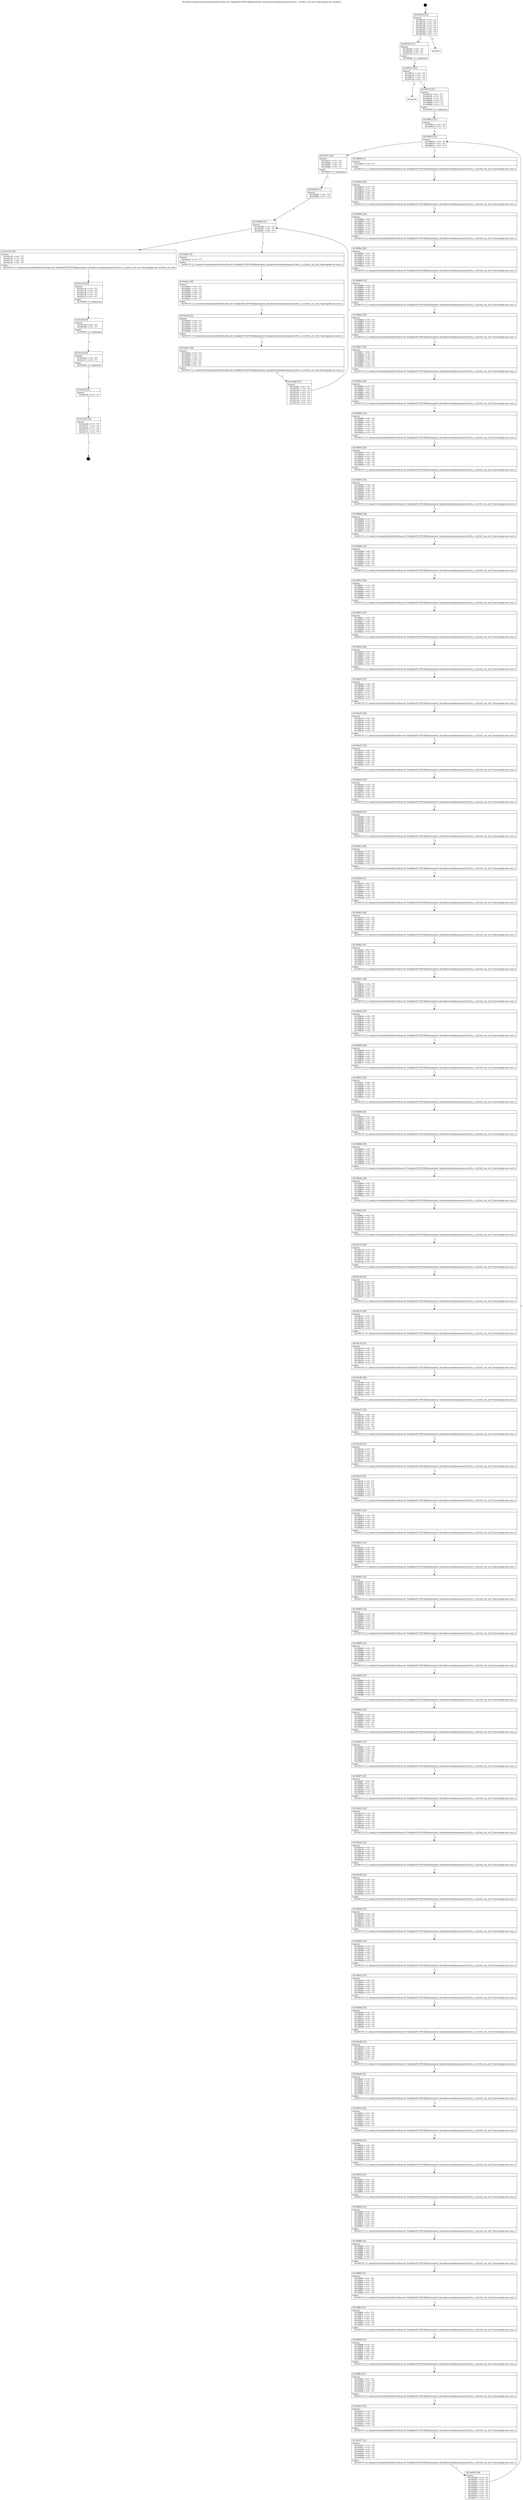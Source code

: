 digraph "0x1097a0" {
  label = "0x1097a0 (/mnt/c/Users/mathe/OneDrive/Área de Trabalho/TCC/POCII/binaries/extr_linuxdriversmediacommoncx2341x.c_cx2341x_set_ctrl_Final-regular.out::main(0))"
  labelloc = "t"
  node[shape=record]

  Entry [label="",width=0.3,height=0.3,shape=circle,fillcolor=black,style=filled]
  "0x1097a0" [label="{
     0x1097a0 [35]\l
     | [instrs]\l
     &nbsp;&nbsp;0x1097a0 \<+1\>: ???\l
     &nbsp;&nbsp;0x1097a1 \<+3\>: ???\l
     &nbsp;&nbsp;0x1097a4 \<+7\>: ???\l
     &nbsp;&nbsp;0x1097ab \<+7\>: ???\l
     &nbsp;&nbsp;0x1097b2 \<+3\>: ???\l
     &nbsp;&nbsp;0x1097b5 \<+4\>: ???\l
     &nbsp;&nbsp;0x1097b9 \<+4\>: ???\l
     &nbsp;&nbsp;0x1097bd \<+6\>: ???\l
  }"]
  "0x1097d4" [label="{
     0x1097d4 [13]\l
     | [instrs]\l
     &nbsp;&nbsp;0x1097d4 \<+4\>: ???\l
     &nbsp;&nbsp;0x1097d8 \<+4\>: ???\l
     &nbsp;&nbsp;0x1097dc \<+5\>: ???\l
     | [calls]\l
     &nbsp;&nbsp;0x109060 \{1\} (unknown)\l
  }"]
  "0x1097c3" [label="{
     0x1097c3\l
  }", style=dashed]
  "0x1097e1" [label="{
     0x1097e1 [14]\l
     | [instrs]\l
     &nbsp;&nbsp;0x1097e1 \<+3\>: ???\l
     &nbsp;&nbsp;0x1097e4 \<+3\>: ???\l
     &nbsp;&nbsp;0x1097e7 \<+2\>: ???\l
     &nbsp;&nbsp;0x1097e9 \<+6\>: ???\l
  }"]
  "0x10a15b" [label="{
     0x10a15b\l
  }", style=dashed]
  "0x1097ef" [label="{
     0x1097ef [35]\l
     | [instrs]\l
     &nbsp;&nbsp;0x1097ef \<+5\>: ???\l
     &nbsp;&nbsp;0x1097f4 \<+7\>: ???\l
     &nbsp;&nbsp;0x1097fb \<+7\>: ???\l
     &nbsp;&nbsp;0x109802 \<+4\>: ???\l
     &nbsp;&nbsp;0x109806 \<+7\>: ???\l
     &nbsp;&nbsp;0x10980d \<+5\>: ???\l
     | [calls]\l
     &nbsp;&nbsp;0x109050 \{1\} (unknown)\l
  }"]
  Exit [label="",width=0.3,height=0.3,shape=circle,fillcolor=black,style=filled,peripheries=2]
  "0x10981d" [label="{
     0x10981d [12]\l
     | [instrs]\l
     &nbsp;&nbsp;0x10981d \<+3\>: ???\l
     &nbsp;&nbsp;0x109820 \<+3\>: ???\l
     &nbsp;&nbsp;0x109823 \<+6\>: ???\l
  }"]
  "0x10a07c" [label="{
     0x10a07c [20]\l
     | [instrs]\l
     &nbsp;&nbsp;0x10a07c \<+7\>: ???\l
     &nbsp;&nbsp;0x10a083 \<+4\>: ???\l
     &nbsp;&nbsp;0x10a087 \<+4\>: ???\l
     &nbsp;&nbsp;0x10a08b \<+5\>: ???\l
     | [calls]\l
     &nbsp;&nbsp;0x109050 \{1\} (unknown)\l
  }"]
  "0x109829" [label="{
     0x109829 [5]\l
     | [instrs]\l
     &nbsp;&nbsp;0x109829 \<+5\>: ???\l
     | [calls]\l
     &nbsp;&nbsp;0x109170 \{1\} (/mnt/c/Users/mathe/OneDrive/Área de Trabalho/TCC/POCII/binaries/extr_linuxdriversmediacommoncx2341x.c_cx2341x_set_ctrl_Final-regular.out::next_i)\l
  }"]
  "0x10982e" [label="{
     0x10982e [28]\l
     | [instrs]\l
     &nbsp;&nbsp;0x10982e \<+5\>: ???\l
     &nbsp;&nbsp;0x109833 \<+1\>: ???\l
     &nbsp;&nbsp;0x109834 \<+2\>: ???\l
     &nbsp;&nbsp;0x109836 \<+6\>: ???\l
     &nbsp;&nbsp;0x10983c \<+3\>: ???\l
     &nbsp;&nbsp;0x10983f \<+6\>: ???\l
     &nbsp;&nbsp;0x109845 \<+5\>: ???\l
     | [calls]\l
     &nbsp;&nbsp;0x109170 \{1\} (/mnt/c/Users/mathe/OneDrive/Área de Trabalho/TCC/POCII/binaries/extr_linuxdriversmediacommoncx2341x.c_cx2341x_set_ctrl_Final-regular.out::next_i)\l
  }"]
  "0x10984a" [label="{
     0x10984a [34]\l
     | [instrs]\l
     &nbsp;&nbsp;0x10984a \<+6\>: ???\l
     &nbsp;&nbsp;0x109850 \<+3\>: ???\l
     &nbsp;&nbsp;0x109853 \<+4\>: ???\l
     &nbsp;&nbsp;0x109857 \<+4\>: ???\l
     &nbsp;&nbsp;0x10985b \<+7\>: ???\l
     &nbsp;&nbsp;0x109862 \<+3\>: ???\l
     &nbsp;&nbsp;0x109865 \<+2\>: ???\l
     &nbsp;&nbsp;0x109867 \<+5\>: ???\l
     | [calls]\l
     &nbsp;&nbsp;0x109170 \{1\} (/mnt/c/Users/mathe/OneDrive/Área de Trabalho/TCC/POCII/binaries/extr_linuxdriversmediacommoncx2341x.c_cx2341x_set_ctrl_Final-regular.out::next_i)\l
  }"]
  "0x10986c" [label="{
     0x10986c [28]\l
     | [instrs]\l
     &nbsp;&nbsp;0x10986c \<+5\>: ???\l
     &nbsp;&nbsp;0x109871 \<+1\>: ???\l
     &nbsp;&nbsp;0x109872 \<+2\>: ???\l
     &nbsp;&nbsp;0x109874 \<+6\>: ???\l
     &nbsp;&nbsp;0x10987a \<+3\>: ???\l
     &nbsp;&nbsp;0x10987d \<+6\>: ???\l
     &nbsp;&nbsp;0x109883 \<+5\>: ???\l
     | [calls]\l
     &nbsp;&nbsp;0x109170 \{1\} (/mnt/c/Users/mathe/OneDrive/Área de Trabalho/TCC/POCII/binaries/extr_linuxdriversmediacommoncx2341x.c_cx2341x_set_ctrl_Final-regular.out::next_i)\l
  }"]
  "0x109888" [label="{
     0x109888 [35]\l
     | [instrs]\l
     &nbsp;&nbsp;0x109888 \<+6\>: ???\l
     &nbsp;&nbsp;0x10988e \<+3\>: ???\l
     &nbsp;&nbsp;0x109891 \<+4\>: ???\l
     &nbsp;&nbsp;0x109895 \<+4\>: ???\l
     &nbsp;&nbsp;0x109899 \<+7\>: ???\l
     &nbsp;&nbsp;0x1098a0 \<+3\>: ???\l
     &nbsp;&nbsp;0x1098a3 \<+3\>: ???\l
     &nbsp;&nbsp;0x1098a6 \<+5\>: ???\l
     | [calls]\l
     &nbsp;&nbsp;0x109170 \{1\} (/mnt/c/Users/mathe/OneDrive/Área de Trabalho/TCC/POCII/binaries/extr_linuxdriversmediacommoncx2341x.c_cx2341x_set_ctrl_Final-regular.out::next_i)\l
  }"]
  "0x1098ab" [label="{
     0x1098ab [28]\l
     | [instrs]\l
     &nbsp;&nbsp;0x1098ab \<+5\>: ???\l
     &nbsp;&nbsp;0x1098b0 \<+1\>: ???\l
     &nbsp;&nbsp;0x1098b1 \<+2\>: ???\l
     &nbsp;&nbsp;0x1098b3 \<+6\>: ???\l
     &nbsp;&nbsp;0x1098b9 \<+3\>: ???\l
     &nbsp;&nbsp;0x1098bc \<+6\>: ???\l
     &nbsp;&nbsp;0x1098c2 \<+5\>: ???\l
     | [calls]\l
     &nbsp;&nbsp;0x109170 \{1\} (/mnt/c/Users/mathe/OneDrive/Área de Trabalho/TCC/POCII/binaries/extr_linuxdriversmediacommoncx2341x.c_cx2341x_set_ctrl_Final-regular.out::next_i)\l
  }"]
  "0x1098c7" [label="{
     0x1098c7 [35]\l
     | [instrs]\l
     &nbsp;&nbsp;0x1098c7 \<+6\>: ???\l
     &nbsp;&nbsp;0x1098cd \<+3\>: ???\l
     &nbsp;&nbsp;0x1098d0 \<+4\>: ???\l
     &nbsp;&nbsp;0x1098d4 \<+4\>: ???\l
     &nbsp;&nbsp;0x1098d8 \<+7\>: ???\l
     &nbsp;&nbsp;0x1098df \<+3\>: ???\l
     &nbsp;&nbsp;0x1098e2 \<+3\>: ???\l
     &nbsp;&nbsp;0x1098e5 \<+5\>: ???\l
     | [calls]\l
     &nbsp;&nbsp;0x109170 \{1\} (/mnt/c/Users/mathe/OneDrive/Área de Trabalho/TCC/POCII/binaries/extr_linuxdriversmediacommoncx2341x.c_cx2341x_set_ctrl_Final-regular.out::next_i)\l
  }"]
  "0x1098ea" [label="{
     0x1098ea [28]\l
     | [instrs]\l
     &nbsp;&nbsp;0x1098ea \<+5\>: ???\l
     &nbsp;&nbsp;0x1098ef \<+1\>: ???\l
     &nbsp;&nbsp;0x1098f0 \<+2\>: ???\l
     &nbsp;&nbsp;0x1098f2 \<+6\>: ???\l
     &nbsp;&nbsp;0x1098f8 \<+3\>: ???\l
     &nbsp;&nbsp;0x1098fb \<+6\>: ???\l
     &nbsp;&nbsp;0x109901 \<+5\>: ???\l
     | [calls]\l
     &nbsp;&nbsp;0x109170 \{1\} (/mnt/c/Users/mathe/OneDrive/Área de Trabalho/TCC/POCII/binaries/extr_linuxdriversmediacommoncx2341x.c_cx2341x_set_ctrl_Final-regular.out::next_i)\l
  }"]
  "0x109906" [label="{
     0x109906 [35]\l
     | [instrs]\l
     &nbsp;&nbsp;0x109906 \<+6\>: ???\l
     &nbsp;&nbsp;0x10990c \<+3\>: ???\l
     &nbsp;&nbsp;0x10990f \<+4\>: ???\l
     &nbsp;&nbsp;0x109913 \<+4\>: ???\l
     &nbsp;&nbsp;0x109917 \<+7\>: ???\l
     &nbsp;&nbsp;0x10991e \<+3\>: ???\l
     &nbsp;&nbsp;0x109921 \<+3\>: ???\l
     &nbsp;&nbsp;0x109924 \<+5\>: ???\l
     | [calls]\l
     &nbsp;&nbsp;0x109170 \{1\} (/mnt/c/Users/mathe/OneDrive/Área de Trabalho/TCC/POCII/binaries/extr_linuxdriversmediacommoncx2341x.c_cx2341x_set_ctrl_Final-regular.out::next_i)\l
  }"]
  "0x109929" [label="{
     0x109929 [28]\l
     | [instrs]\l
     &nbsp;&nbsp;0x109929 \<+5\>: ???\l
     &nbsp;&nbsp;0x10992e \<+1\>: ???\l
     &nbsp;&nbsp;0x10992f \<+2\>: ???\l
     &nbsp;&nbsp;0x109931 \<+6\>: ???\l
     &nbsp;&nbsp;0x109937 \<+3\>: ???\l
     &nbsp;&nbsp;0x10993a \<+6\>: ???\l
     &nbsp;&nbsp;0x109940 \<+5\>: ???\l
     | [calls]\l
     &nbsp;&nbsp;0x109170 \{1\} (/mnt/c/Users/mathe/OneDrive/Área de Trabalho/TCC/POCII/binaries/extr_linuxdriversmediacommoncx2341x.c_cx2341x_set_ctrl_Final-regular.out::next_i)\l
  }"]
  "0x109945" [label="{
     0x109945 [35]\l
     | [instrs]\l
     &nbsp;&nbsp;0x109945 \<+6\>: ???\l
     &nbsp;&nbsp;0x10994b \<+3\>: ???\l
     &nbsp;&nbsp;0x10994e \<+4\>: ???\l
     &nbsp;&nbsp;0x109952 \<+4\>: ???\l
     &nbsp;&nbsp;0x109956 \<+7\>: ???\l
     &nbsp;&nbsp;0x10995d \<+3\>: ???\l
     &nbsp;&nbsp;0x109960 \<+3\>: ???\l
     &nbsp;&nbsp;0x109963 \<+5\>: ???\l
     | [calls]\l
     &nbsp;&nbsp;0x109170 \{1\} (/mnt/c/Users/mathe/OneDrive/Área de Trabalho/TCC/POCII/binaries/extr_linuxdriversmediacommoncx2341x.c_cx2341x_set_ctrl_Final-regular.out::next_i)\l
  }"]
  "0x109968" [label="{
     0x109968 [28]\l
     | [instrs]\l
     &nbsp;&nbsp;0x109968 \<+5\>: ???\l
     &nbsp;&nbsp;0x10996d \<+1\>: ???\l
     &nbsp;&nbsp;0x10996e \<+2\>: ???\l
     &nbsp;&nbsp;0x109970 \<+6\>: ???\l
     &nbsp;&nbsp;0x109976 \<+3\>: ???\l
     &nbsp;&nbsp;0x109979 \<+6\>: ???\l
     &nbsp;&nbsp;0x10997f \<+5\>: ???\l
     | [calls]\l
     &nbsp;&nbsp;0x109170 \{1\} (/mnt/c/Users/mathe/OneDrive/Área de Trabalho/TCC/POCII/binaries/extr_linuxdriversmediacommoncx2341x.c_cx2341x_set_ctrl_Final-regular.out::next_i)\l
  }"]
  "0x109984" [label="{
     0x109984 [35]\l
     | [instrs]\l
     &nbsp;&nbsp;0x109984 \<+6\>: ???\l
     &nbsp;&nbsp;0x10998a \<+3\>: ???\l
     &nbsp;&nbsp;0x10998d \<+4\>: ???\l
     &nbsp;&nbsp;0x109991 \<+4\>: ???\l
     &nbsp;&nbsp;0x109995 \<+7\>: ???\l
     &nbsp;&nbsp;0x10999c \<+3\>: ???\l
     &nbsp;&nbsp;0x10999f \<+3\>: ???\l
     &nbsp;&nbsp;0x1099a2 \<+5\>: ???\l
     | [calls]\l
     &nbsp;&nbsp;0x109170 \{1\} (/mnt/c/Users/mathe/OneDrive/Área de Trabalho/TCC/POCII/binaries/extr_linuxdriversmediacommoncx2341x.c_cx2341x_set_ctrl_Final-regular.out::next_i)\l
  }"]
  "0x1099a7" [label="{
     0x1099a7 [28]\l
     | [instrs]\l
     &nbsp;&nbsp;0x1099a7 \<+5\>: ???\l
     &nbsp;&nbsp;0x1099ac \<+1\>: ???\l
     &nbsp;&nbsp;0x1099ad \<+2\>: ???\l
     &nbsp;&nbsp;0x1099af \<+6\>: ???\l
     &nbsp;&nbsp;0x1099b5 \<+3\>: ???\l
     &nbsp;&nbsp;0x1099b8 \<+6\>: ???\l
     &nbsp;&nbsp;0x1099be \<+5\>: ???\l
     | [calls]\l
     &nbsp;&nbsp;0x109170 \{1\} (/mnt/c/Users/mathe/OneDrive/Área de Trabalho/TCC/POCII/binaries/extr_linuxdriversmediacommoncx2341x.c_cx2341x_set_ctrl_Final-regular.out::next_i)\l
  }"]
  "0x1099c3" [label="{
     0x1099c3 [35]\l
     | [instrs]\l
     &nbsp;&nbsp;0x1099c3 \<+6\>: ???\l
     &nbsp;&nbsp;0x1099c9 \<+3\>: ???\l
     &nbsp;&nbsp;0x1099cc \<+4\>: ???\l
     &nbsp;&nbsp;0x1099d0 \<+4\>: ???\l
     &nbsp;&nbsp;0x1099d4 \<+7\>: ???\l
     &nbsp;&nbsp;0x1099db \<+3\>: ???\l
     &nbsp;&nbsp;0x1099de \<+3\>: ???\l
     &nbsp;&nbsp;0x1099e1 \<+5\>: ???\l
     | [calls]\l
     &nbsp;&nbsp;0x109170 \{1\} (/mnt/c/Users/mathe/OneDrive/Área de Trabalho/TCC/POCII/binaries/extr_linuxdriversmediacommoncx2341x.c_cx2341x_set_ctrl_Final-regular.out::next_i)\l
  }"]
  "0x1099e6" [label="{
     0x1099e6 [28]\l
     | [instrs]\l
     &nbsp;&nbsp;0x1099e6 \<+5\>: ???\l
     &nbsp;&nbsp;0x1099eb \<+1\>: ???\l
     &nbsp;&nbsp;0x1099ec \<+2\>: ???\l
     &nbsp;&nbsp;0x1099ee \<+6\>: ???\l
     &nbsp;&nbsp;0x1099f4 \<+3\>: ???\l
     &nbsp;&nbsp;0x1099f7 \<+6\>: ???\l
     &nbsp;&nbsp;0x1099fd \<+5\>: ???\l
     | [calls]\l
     &nbsp;&nbsp;0x109170 \{1\} (/mnt/c/Users/mathe/OneDrive/Área de Trabalho/TCC/POCII/binaries/extr_linuxdriversmediacommoncx2341x.c_cx2341x_set_ctrl_Final-regular.out::next_i)\l
  }"]
  "0x109a02" [label="{
     0x109a02 [35]\l
     | [instrs]\l
     &nbsp;&nbsp;0x109a02 \<+6\>: ???\l
     &nbsp;&nbsp;0x109a08 \<+3\>: ???\l
     &nbsp;&nbsp;0x109a0b \<+4\>: ???\l
     &nbsp;&nbsp;0x109a0f \<+4\>: ???\l
     &nbsp;&nbsp;0x109a13 \<+7\>: ???\l
     &nbsp;&nbsp;0x109a1a \<+3\>: ???\l
     &nbsp;&nbsp;0x109a1d \<+3\>: ???\l
     &nbsp;&nbsp;0x109a20 \<+5\>: ???\l
     | [calls]\l
     &nbsp;&nbsp;0x109170 \{1\} (/mnt/c/Users/mathe/OneDrive/Área de Trabalho/TCC/POCII/binaries/extr_linuxdriversmediacommoncx2341x.c_cx2341x_set_ctrl_Final-regular.out::next_i)\l
  }"]
  "0x109a25" [label="{
     0x109a25 [28]\l
     | [instrs]\l
     &nbsp;&nbsp;0x109a25 \<+5\>: ???\l
     &nbsp;&nbsp;0x109a2a \<+1\>: ???\l
     &nbsp;&nbsp;0x109a2b \<+2\>: ???\l
     &nbsp;&nbsp;0x109a2d \<+6\>: ???\l
     &nbsp;&nbsp;0x109a33 \<+3\>: ???\l
     &nbsp;&nbsp;0x109a36 \<+6\>: ???\l
     &nbsp;&nbsp;0x109a3c \<+5\>: ???\l
     | [calls]\l
     &nbsp;&nbsp;0x109170 \{1\} (/mnt/c/Users/mathe/OneDrive/Área de Trabalho/TCC/POCII/binaries/extr_linuxdriversmediacommoncx2341x.c_cx2341x_set_ctrl_Final-regular.out::next_i)\l
  }"]
  "0x109a41" [label="{
     0x109a41 [35]\l
     | [instrs]\l
     &nbsp;&nbsp;0x109a41 \<+6\>: ???\l
     &nbsp;&nbsp;0x109a47 \<+3\>: ???\l
     &nbsp;&nbsp;0x109a4a \<+4\>: ???\l
     &nbsp;&nbsp;0x109a4e \<+4\>: ???\l
     &nbsp;&nbsp;0x109a52 \<+7\>: ???\l
     &nbsp;&nbsp;0x109a59 \<+3\>: ???\l
     &nbsp;&nbsp;0x109a5c \<+3\>: ???\l
     &nbsp;&nbsp;0x109a5f \<+5\>: ???\l
     | [calls]\l
     &nbsp;&nbsp;0x109170 \{1\} (/mnt/c/Users/mathe/OneDrive/Área de Trabalho/TCC/POCII/binaries/extr_linuxdriversmediacommoncx2341x.c_cx2341x_set_ctrl_Final-regular.out::next_i)\l
  }"]
  "0x109a64" [label="{
     0x109a64 [28]\l
     | [instrs]\l
     &nbsp;&nbsp;0x109a64 \<+5\>: ???\l
     &nbsp;&nbsp;0x109a69 \<+1\>: ???\l
     &nbsp;&nbsp;0x109a6a \<+2\>: ???\l
     &nbsp;&nbsp;0x109a6c \<+6\>: ???\l
     &nbsp;&nbsp;0x109a72 \<+3\>: ???\l
     &nbsp;&nbsp;0x109a75 \<+6\>: ???\l
     &nbsp;&nbsp;0x109a7b \<+5\>: ???\l
     | [calls]\l
     &nbsp;&nbsp;0x109170 \{1\} (/mnt/c/Users/mathe/OneDrive/Área de Trabalho/TCC/POCII/binaries/extr_linuxdriversmediacommoncx2341x.c_cx2341x_set_ctrl_Final-regular.out::next_i)\l
  }"]
  "0x109a80" [label="{
     0x109a80 [35]\l
     | [instrs]\l
     &nbsp;&nbsp;0x109a80 \<+6\>: ???\l
     &nbsp;&nbsp;0x109a86 \<+3\>: ???\l
     &nbsp;&nbsp;0x109a89 \<+4\>: ???\l
     &nbsp;&nbsp;0x109a8d \<+4\>: ???\l
     &nbsp;&nbsp;0x109a91 \<+7\>: ???\l
     &nbsp;&nbsp;0x109a98 \<+3\>: ???\l
     &nbsp;&nbsp;0x109a9b \<+3\>: ???\l
     &nbsp;&nbsp;0x109a9e \<+5\>: ???\l
     | [calls]\l
     &nbsp;&nbsp;0x109170 \{1\} (/mnt/c/Users/mathe/OneDrive/Área de Trabalho/TCC/POCII/binaries/extr_linuxdriversmediacommoncx2341x.c_cx2341x_set_ctrl_Final-regular.out::next_i)\l
  }"]
  "0x109aa3" [label="{
     0x109aa3 [28]\l
     | [instrs]\l
     &nbsp;&nbsp;0x109aa3 \<+5\>: ???\l
     &nbsp;&nbsp;0x109aa8 \<+1\>: ???\l
     &nbsp;&nbsp;0x109aa9 \<+2\>: ???\l
     &nbsp;&nbsp;0x109aab \<+6\>: ???\l
     &nbsp;&nbsp;0x109ab1 \<+3\>: ???\l
     &nbsp;&nbsp;0x109ab4 \<+6\>: ???\l
     &nbsp;&nbsp;0x109aba \<+5\>: ???\l
     | [calls]\l
     &nbsp;&nbsp;0x109170 \{1\} (/mnt/c/Users/mathe/OneDrive/Área de Trabalho/TCC/POCII/binaries/extr_linuxdriversmediacommoncx2341x.c_cx2341x_set_ctrl_Final-regular.out::next_i)\l
  }"]
  "0x109abf" [label="{
     0x109abf [35]\l
     | [instrs]\l
     &nbsp;&nbsp;0x109abf \<+6\>: ???\l
     &nbsp;&nbsp;0x109ac5 \<+3\>: ???\l
     &nbsp;&nbsp;0x109ac8 \<+4\>: ???\l
     &nbsp;&nbsp;0x109acc \<+4\>: ???\l
     &nbsp;&nbsp;0x109ad0 \<+7\>: ???\l
     &nbsp;&nbsp;0x109ad7 \<+3\>: ???\l
     &nbsp;&nbsp;0x109ada \<+3\>: ???\l
     &nbsp;&nbsp;0x109add \<+5\>: ???\l
     | [calls]\l
     &nbsp;&nbsp;0x109170 \{1\} (/mnt/c/Users/mathe/OneDrive/Área de Trabalho/TCC/POCII/binaries/extr_linuxdriversmediacommoncx2341x.c_cx2341x_set_ctrl_Final-regular.out::next_i)\l
  }"]
  "0x109ae2" [label="{
     0x109ae2 [28]\l
     | [instrs]\l
     &nbsp;&nbsp;0x109ae2 \<+5\>: ???\l
     &nbsp;&nbsp;0x109ae7 \<+1\>: ???\l
     &nbsp;&nbsp;0x109ae8 \<+2\>: ???\l
     &nbsp;&nbsp;0x109aea \<+6\>: ???\l
     &nbsp;&nbsp;0x109af0 \<+3\>: ???\l
     &nbsp;&nbsp;0x109af3 \<+6\>: ???\l
     &nbsp;&nbsp;0x109af9 \<+5\>: ???\l
     | [calls]\l
     &nbsp;&nbsp;0x109170 \{1\} (/mnt/c/Users/mathe/OneDrive/Área de Trabalho/TCC/POCII/binaries/extr_linuxdriversmediacommoncx2341x.c_cx2341x_set_ctrl_Final-regular.out::next_i)\l
  }"]
  "0x109afe" [label="{
     0x109afe [35]\l
     | [instrs]\l
     &nbsp;&nbsp;0x109afe \<+6\>: ???\l
     &nbsp;&nbsp;0x109b04 \<+3\>: ???\l
     &nbsp;&nbsp;0x109b07 \<+4\>: ???\l
     &nbsp;&nbsp;0x109b0b \<+4\>: ???\l
     &nbsp;&nbsp;0x109b0f \<+7\>: ???\l
     &nbsp;&nbsp;0x109b16 \<+3\>: ???\l
     &nbsp;&nbsp;0x109b19 \<+3\>: ???\l
     &nbsp;&nbsp;0x109b1c \<+5\>: ???\l
     | [calls]\l
     &nbsp;&nbsp;0x109170 \{1\} (/mnt/c/Users/mathe/OneDrive/Área de Trabalho/TCC/POCII/binaries/extr_linuxdriversmediacommoncx2341x.c_cx2341x_set_ctrl_Final-regular.out::next_i)\l
  }"]
  "0x109b21" [label="{
     0x109b21 [28]\l
     | [instrs]\l
     &nbsp;&nbsp;0x109b21 \<+5\>: ???\l
     &nbsp;&nbsp;0x109b26 \<+1\>: ???\l
     &nbsp;&nbsp;0x109b27 \<+2\>: ???\l
     &nbsp;&nbsp;0x109b29 \<+6\>: ???\l
     &nbsp;&nbsp;0x109b2f \<+3\>: ???\l
     &nbsp;&nbsp;0x109b32 \<+6\>: ???\l
     &nbsp;&nbsp;0x109b38 \<+5\>: ???\l
     | [calls]\l
     &nbsp;&nbsp;0x109170 \{1\} (/mnt/c/Users/mathe/OneDrive/Área de Trabalho/TCC/POCII/binaries/extr_linuxdriversmediacommoncx2341x.c_cx2341x_set_ctrl_Final-regular.out::next_i)\l
  }"]
  "0x109b3d" [label="{
     0x109b3d [35]\l
     | [instrs]\l
     &nbsp;&nbsp;0x109b3d \<+6\>: ???\l
     &nbsp;&nbsp;0x109b43 \<+3\>: ???\l
     &nbsp;&nbsp;0x109b46 \<+4\>: ???\l
     &nbsp;&nbsp;0x109b4a \<+4\>: ???\l
     &nbsp;&nbsp;0x109b4e \<+7\>: ???\l
     &nbsp;&nbsp;0x109b55 \<+3\>: ???\l
     &nbsp;&nbsp;0x109b58 \<+3\>: ???\l
     &nbsp;&nbsp;0x109b5b \<+5\>: ???\l
     | [calls]\l
     &nbsp;&nbsp;0x109170 \{1\} (/mnt/c/Users/mathe/OneDrive/Área de Trabalho/TCC/POCII/binaries/extr_linuxdriversmediacommoncx2341x.c_cx2341x_set_ctrl_Final-regular.out::next_i)\l
  }"]
  "0x109b60" [label="{
     0x109b60 [28]\l
     | [instrs]\l
     &nbsp;&nbsp;0x109b60 \<+5\>: ???\l
     &nbsp;&nbsp;0x109b65 \<+1\>: ???\l
     &nbsp;&nbsp;0x109b66 \<+2\>: ???\l
     &nbsp;&nbsp;0x109b68 \<+6\>: ???\l
     &nbsp;&nbsp;0x109b6e \<+3\>: ???\l
     &nbsp;&nbsp;0x109b71 \<+6\>: ???\l
     &nbsp;&nbsp;0x109b77 \<+5\>: ???\l
     | [calls]\l
     &nbsp;&nbsp;0x109170 \{1\} (/mnt/c/Users/mathe/OneDrive/Área de Trabalho/TCC/POCII/binaries/extr_linuxdriversmediacommoncx2341x.c_cx2341x_set_ctrl_Final-regular.out::next_i)\l
  }"]
  "0x109b7c" [label="{
     0x109b7c [35]\l
     | [instrs]\l
     &nbsp;&nbsp;0x109b7c \<+6\>: ???\l
     &nbsp;&nbsp;0x109b82 \<+3\>: ???\l
     &nbsp;&nbsp;0x109b85 \<+4\>: ???\l
     &nbsp;&nbsp;0x109b89 \<+4\>: ???\l
     &nbsp;&nbsp;0x109b8d \<+7\>: ???\l
     &nbsp;&nbsp;0x109b94 \<+3\>: ???\l
     &nbsp;&nbsp;0x109b97 \<+3\>: ???\l
     &nbsp;&nbsp;0x109b9a \<+5\>: ???\l
     | [calls]\l
     &nbsp;&nbsp;0x109170 \{1\} (/mnt/c/Users/mathe/OneDrive/Área de Trabalho/TCC/POCII/binaries/extr_linuxdriversmediacommoncx2341x.c_cx2341x_set_ctrl_Final-regular.out::next_i)\l
  }"]
  "0x109b9f" [label="{
     0x109b9f [28]\l
     | [instrs]\l
     &nbsp;&nbsp;0x109b9f \<+5\>: ???\l
     &nbsp;&nbsp;0x109ba4 \<+1\>: ???\l
     &nbsp;&nbsp;0x109ba5 \<+2\>: ???\l
     &nbsp;&nbsp;0x109ba7 \<+6\>: ???\l
     &nbsp;&nbsp;0x109bad \<+3\>: ???\l
     &nbsp;&nbsp;0x109bb0 \<+6\>: ???\l
     &nbsp;&nbsp;0x109bb6 \<+5\>: ???\l
     | [calls]\l
     &nbsp;&nbsp;0x109170 \{1\} (/mnt/c/Users/mathe/OneDrive/Área de Trabalho/TCC/POCII/binaries/extr_linuxdriversmediacommoncx2341x.c_cx2341x_set_ctrl_Final-regular.out::next_i)\l
  }"]
  "0x109bbb" [label="{
     0x109bbb [35]\l
     | [instrs]\l
     &nbsp;&nbsp;0x109bbb \<+6\>: ???\l
     &nbsp;&nbsp;0x109bc1 \<+3\>: ???\l
     &nbsp;&nbsp;0x109bc4 \<+4\>: ???\l
     &nbsp;&nbsp;0x109bc8 \<+4\>: ???\l
     &nbsp;&nbsp;0x109bcc \<+7\>: ???\l
     &nbsp;&nbsp;0x109bd3 \<+3\>: ???\l
     &nbsp;&nbsp;0x109bd6 \<+3\>: ???\l
     &nbsp;&nbsp;0x109bd9 \<+5\>: ???\l
     | [calls]\l
     &nbsp;&nbsp;0x109170 \{1\} (/mnt/c/Users/mathe/OneDrive/Área de Trabalho/TCC/POCII/binaries/extr_linuxdriversmediacommoncx2341x.c_cx2341x_set_ctrl_Final-regular.out::next_i)\l
  }"]
  "0x109bde" [label="{
     0x109bde [28]\l
     | [instrs]\l
     &nbsp;&nbsp;0x109bde \<+5\>: ???\l
     &nbsp;&nbsp;0x109be3 \<+1\>: ???\l
     &nbsp;&nbsp;0x109be4 \<+2\>: ???\l
     &nbsp;&nbsp;0x109be6 \<+6\>: ???\l
     &nbsp;&nbsp;0x109bec \<+3\>: ???\l
     &nbsp;&nbsp;0x109bef \<+6\>: ???\l
     &nbsp;&nbsp;0x109bf5 \<+5\>: ???\l
     | [calls]\l
     &nbsp;&nbsp;0x109170 \{1\} (/mnt/c/Users/mathe/OneDrive/Área de Trabalho/TCC/POCII/binaries/extr_linuxdriversmediacommoncx2341x.c_cx2341x_set_ctrl_Final-regular.out::next_i)\l
  }"]
  "0x109bfa" [label="{
     0x109bfa [35]\l
     | [instrs]\l
     &nbsp;&nbsp;0x109bfa \<+6\>: ???\l
     &nbsp;&nbsp;0x109c00 \<+3\>: ???\l
     &nbsp;&nbsp;0x109c03 \<+4\>: ???\l
     &nbsp;&nbsp;0x109c07 \<+4\>: ???\l
     &nbsp;&nbsp;0x109c0b \<+7\>: ???\l
     &nbsp;&nbsp;0x109c12 \<+3\>: ???\l
     &nbsp;&nbsp;0x109c15 \<+3\>: ???\l
     &nbsp;&nbsp;0x109c18 \<+5\>: ???\l
     | [calls]\l
     &nbsp;&nbsp;0x109170 \{1\} (/mnt/c/Users/mathe/OneDrive/Área de Trabalho/TCC/POCII/binaries/extr_linuxdriversmediacommoncx2341x.c_cx2341x_set_ctrl_Final-regular.out::next_i)\l
  }"]
  "0x109c1d" [label="{
     0x109c1d [28]\l
     | [instrs]\l
     &nbsp;&nbsp;0x109c1d \<+5\>: ???\l
     &nbsp;&nbsp;0x109c22 \<+1\>: ???\l
     &nbsp;&nbsp;0x109c23 \<+2\>: ???\l
     &nbsp;&nbsp;0x109c25 \<+6\>: ???\l
     &nbsp;&nbsp;0x109c2b \<+3\>: ???\l
     &nbsp;&nbsp;0x109c2e \<+6\>: ???\l
     &nbsp;&nbsp;0x109c34 \<+5\>: ???\l
     | [calls]\l
     &nbsp;&nbsp;0x109170 \{1\} (/mnt/c/Users/mathe/OneDrive/Área de Trabalho/TCC/POCII/binaries/extr_linuxdriversmediacommoncx2341x.c_cx2341x_set_ctrl_Final-regular.out::next_i)\l
  }"]
  "0x109c39" [label="{
     0x109c39 [35]\l
     | [instrs]\l
     &nbsp;&nbsp;0x109c39 \<+6\>: ???\l
     &nbsp;&nbsp;0x109c3f \<+3\>: ???\l
     &nbsp;&nbsp;0x109c42 \<+4\>: ???\l
     &nbsp;&nbsp;0x109c46 \<+4\>: ???\l
     &nbsp;&nbsp;0x109c4a \<+7\>: ???\l
     &nbsp;&nbsp;0x109c51 \<+3\>: ???\l
     &nbsp;&nbsp;0x109c54 \<+3\>: ???\l
     &nbsp;&nbsp;0x109c57 \<+5\>: ???\l
     | [calls]\l
     &nbsp;&nbsp;0x109170 \{1\} (/mnt/c/Users/mathe/OneDrive/Área de Trabalho/TCC/POCII/binaries/extr_linuxdriversmediacommoncx2341x.c_cx2341x_set_ctrl_Final-regular.out::next_i)\l
  }"]
  "0x109c5c" [label="{
     0x109c5c [28]\l
     | [instrs]\l
     &nbsp;&nbsp;0x109c5c \<+5\>: ???\l
     &nbsp;&nbsp;0x109c61 \<+1\>: ???\l
     &nbsp;&nbsp;0x109c62 \<+2\>: ???\l
     &nbsp;&nbsp;0x109c64 \<+6\>: ???\l
     &nbsp;&nbsp;0x109c6a \<+3\>: ???\l
     &nbsp;&nbsp;0x109c6d \<+6\>: ???\l
     &nbsp;&nbsp;0x109c73 \<+5\>: ???\l
     | [calls]\l
     &nbsp;&nbsp;0x109170 \{1\} (/mnt/c/Users/mathe/OneDrive/Área de Trabalho/TCC/POCII/binaries/extr_linuxdriversmediacommoncx2341x.c_cx2341x_set_ctrl_Final-regular.out::next_i)\l
  }"]
  "0x109c78" [label="{
     0x109c78 [35]\l
     | [instrs]\l
     &nbsp;&nbsp;0x109c78 \<+6\>: ???\l
     &nbsp;&nbsp;0x109c7e \<+3\>: ???\l
     &nbsp;&nbsp;0x109c81 \<+4\>: ???\l
     &nbsp;&nbsp;0x109c85 \<+4\>: ???\l
     &nbsp;&nbsp;0x109c89 \<+7\>: ???\l
     &nbsp;&nbsp;0x109c90 \<+3\>: ???\l
     &nbsp;&nbsp;0x109c93 \<+3\>: ???\l
     &nbsp;&nbsp;0x109c96 \<+5\>: ???\l
     | [calls]\l
     &nbsp;&nbsp;0x109170 \{1\} (/mnt/c/Users/mathe/OneDrive/Área de Trabalho/TCC/POCII/binaries/extr_linuxdriversmediacommoncx2341x.c_cx2341x_set_ctrl_Final-regular.out::next_i)\l
  }"]
  "0x109c9b" [label="{
     0x109c9b [28]\l
     | [instrs]\l
     &nbsp;&nbsp;0x109c9b \<+5\>: ???\l
     &nbsp;&nbsp;0x109ca0 \<+1\>: ???\l
     &nbsp;&nbsp;0x109ca1 \<+2\>: ???\l
     &nbsp;&nbsp;0x109ca3 \<+6\>: ???\l
     &nbsp;&nbsp;0x109ca9 \<+3\>: ???\l
     &nbsp;&nbsp;0x109cac \<+6\>: ???\l
     &nbsp;&nbsp;0x109cb2 \<+5\>: ???\l
     | [calls]\l
     &nbsp;&nbsp;0x109170 \{1\} (/mnt/c/Users/mathe/OneDrive/Área de Trabalho/TCC/POCII/binaries/extr_linuxdriversmediacommoncx2341x.c_cx2341x_set_ctrl_Final-regular.out::next_i)\l
  }"]
  "0x109cb7" [label="{
     0x109cb7 [35]\l
     | [instrs]\l
     &nbsp;&nbsp;0x109cb7 \<+6\>: ???\l
     &nbsp;&nbsp;0x109cbd \<+3\>: ???\l
     &nbsp;&nbsp;0x109cc0 \<+4\>: ???\l
     &nbsp;&nbsp;0x109cc4 \<+4\>: ???\l
     &nbsp;&nbsp;0x109cc8 \<+7\>: ???\l
     &nbsp;&nbsp;0x109ccf \<+3\>: ???\l
     &nbsp;&nbsp;0x109cd2 \<+3\>: ???\l
     &nbsp;&nbsp;0x109cd5 \<+5\>: ???\l
     | [calls]\l
     &nbsp;&nbsp;0x109170 \{1\} (/mnt/c/Users/mathe/OneDrive/Área de Trabalho/TCC/POCII/binaries/extr_linuxdriversmediacommoncx2341x.c_cx2341x_set_ctrl_Final-regular.out::next_i)\l
  }"]
  "0x109cda" [label="{
     0x109cda [25]\l
     | [instrs]\l
     &nbsp;&nbsp;0x109cda \<+5\>: ???\l
     &nbsp;&nbsp;0x109cdf \<+1\>: ???\l
     &nbsp;&nbsp;0x109ce0 \<+2\>: ???\l
     &nbsp;&nbsp;0x109ce2 \<+6\>: ???\l
     &nbsp;&nbsp;0x109ce8 \<+3\>: ???\l
     &nbsp;&nbsp;0x109ceb \<+3\>: ???\l
     &nbsp;&nbsp;0x109cee \<+5\>: ???\l
     | [calls]\l
     &nbsp;&nbsp;0x109170 \{1\} (/mnt/c/Users/mathe/OneDrive/Área de Trabalho/TCC/POCII/binaries/extr_linuxdriversmediacommoncx2341x.c_cx2341x_set_ctrl_Final-regular.out::next_i)\l
  }"]
  "0x109cf3" [label="{
     0x109cf3 [32]\l
     | [instrs]\l
     &nbsp;&nbsp;0x109cf3 \<+3\>: ???\l
     &nbsp;&nbsp;0x109cf6 \<+3\>: ???\l
     &nbsp;&nbsp;0x109cf9 \<+4\>: ???\l
     &nbsp;&nbsp;0x109cfd \<+4\>: ???\l
     &nbsp;&nbsp;0x109d01 \<+7\>: ???\l
     &nbsp;&nbsp;0x109d08 \<+3\>: ???\l
     &nbsp;&nbsp;0x109d0b \<+3\>: ???\l
     &nbsp;&nbsp;0x109d0e \<+5\>: ???\l
     | [calls]\l
     &nbsp;&nbsp;0x109170 \{1\} (/mnt/c/Users/mathe/OneDrive/Área de Trabalho/TCC/POCII/binaries/extr_linuxdriversmediacommoncx2341x.c_cx2341x_set_ctrl_Final-regular.out::next_i)\l
  }"]
  "0x109d13" [label="{
     0x109d13 [25]\l
     | [instrs]\l
     &nbsp;&nbsp;0x109d13 \<+5\>: ???\l
     &nbsp;&nbsp;0x109d18 \<+1\>: ???\l
     &nbsp;&nbsp;0x109d19 \<+2\>: ???\l
     &nbsp;&nbsp;0x109d1b \<+6\>: ???\l
     &nbsp;&nbsp;0x109d21 \<+3\>: ???\l
     &nbsp;&nbsp;0x109d24 \<+3\>: ???\l
     &nbsp;&nbsp;0x109d27 \<+5\>: ???\l
     | [calls]\l
     &nbsp;&nbsp;0x109170 \{1\} (/mnt/c/Users/mathe/OneDrive/Área de Trabalho/TCC/POCII/binaries/extr_linuxdriversmediacommoncx2341x.c_cx2341x_set_ctrl_Final-regular.out::next_i)\l
  }"]
  "0x109d2c" [label="{
     0x109d2c [32]\l
     | [instrs]\l
     &nbsp;&nbsp;0x109d2c \<+3\>: ???\l
     &nbsp;&nbsp;0x109d2f \<+3\>: ???\l
     &nbsp;&nbsp;0x109d32 \<+4\>: ???\l
     &nbsp;&nbsp;0x109d36 \<+4\>: ???\l
     &nbsp;&nbsp;0x109d3a \<+7\>: ???\l
     &nbsp;&nbsp;0x109d41 \<+3\>: ???\l
     &nbsp;&nbsp;0x109d44 \<+3\>: ???\l
     &nbsp;&nbsp;0x109d47 \<+5\>: ???\l
     | [calls]\l
     &nbsp;&nbsp;0x109170 \{1\} (/mnt/c/Users/mathe/OneDrive/Área de Trabalho/TCC/POCII/binaries/extr_linuxdriversmediacommoncx2341x.c_cx2341x_set_ctrl_Final-regular.out::next_i)\l
  }"]
  "0x109d4c" [label="{
     0x109d4c [25]\l
     | [instrs]\l
     &nbsp;&nbsp;0x109d4c \<+5\>: ???\l
     &nbsp;&nbsp;0x109d51 \<+1\>: ???\l
     &nbsp;&nbsp;0x109d52 \<+2\>: ???\l
     &nbsp;&nbsp;0x109d54 \<+6\>: ???\l
     &nbsp;&nbsp;0x109d5a \<+3\>: ???\l
     &nbsp;&nbsp;0x109d5d \<+3\>: ???\l
     &nbsp;&nbsp;0x109d60 \<+5\>: ???\l
     | [calls]\l
     &nbsp;&nbsp;0x109170 \{1\} (/mnt/c/Users/mathe/OneDrive/Área de Trabalho/TCC/POCII/binaries/extr_linuxdriversmediacommoncx2341x.c_cx2341x_set_ctrl_Final-regular.out::next_i)\l
  }"]
  "0x109d65" [label="{
     0x109d65 [32]\l
     | [instrs]\l
     &nbsp;&nbsp;0x109d65 \<+3\>: ???\l
     &nbsp;&nbsp;0x109d68 \<+3\>: ???\l
     &nbsp;&nbsp;0x109d6b \<+4\>: ???\l
     &nbsp;&nbsp;0x109d6f \<+4\>: ???\l
     &nbsp;&nbsp;0x109d73 \<+7\>: ???\l
     &nbsp;&nbsp;0x109d7a \<+3\>: ???\l
     &nbsp;&nbsp;0x109d7d \<+3\>: ???\l
     &nbsp;&nbsp;0x109d80 \<+5\>: ???\l
     | [calls]\l
     &nbsp;&nbsp;0x109170 \{1\} (/mnt/c/Users/mathe/OneDrive/Área de Trabalho/TCC/POCII/binaries/extr_linuxdriversmediacommoncx2341x.c_cx2341x_set_ctrl_Final-regular.out::next_i)\l
  }"]
  "0x109d85" [label="{
     0x109d85 [25]\l
     | [instrs]\l
     &nbsp;&nbsp;0x109d85 \<+5\>: ???\l
     &nbsp;&nbsp;0x109d8a \<+1\>: ???\l
     &nbsp;&nbsp;0x109d8b \<+2\>: ???\l
     &nbsp;&nbsp;0x109d8d \<+6\>: ???\l
     &nbsp;&nbsp;0x109d93 \<+3\>: ???\l
     &nbsp;&nbsp;0x109d96 \<+3\>: ???\l
     &nbsp;&nbsp;0x109d99 \<+5\>: ???\l
     | [calls]\l
     &nbsp;&nbsp;0x109170 \{1\} (/mnt/c/Users/mathe/OneDrive/Área de Trabalho/TCC/POCII/binaries/extr_linuxdriversmediacommoncx2341x.c_cx2341x_set_ctrl_Final-regular.out::next_i)\l
  }"]
  "0x109d9e" [label="{
     0x109d9e [32]\l
     | [instrs]\l
     &nbsp;&nbsp;0x109d9e \<+3\>: ???\l
     &nbsp;&nbsp;0x109da1 \<+3\>: ???\l
     &nbsp;&nbsp;0x109da4 \<+4\>: ???\l
     &nbsp;&nbsp;0x109da8 \<+4\>: ???\l
     &nbsp;&nbsp;0x109dac \<+7\>: ???\l
     &nbsp;&nbsp;0x109db3 \<+3\>: ???\l
     &nbsp;&nbsp;0x109db6 \<+3\>: ???\l
     &nbsp;&nbsp;0x109db9 \<+5\>: ???\l
     | [calls]\l
     &nbsp;&nbsp;0x109170 \{1\} (/mnt/c/Users/mathe/OneDrive/Área de Trabalho/TCC/POCII/binaries/extr_linuxdriversmediacommoncx2341x.c_cx2341x_set_ctrl_Final-regular.out::next_i)\l
  }"]
  "0x109dbe" [label="{
     0x109dbe [25]\l
     | [instrs]\l
     &nbsp;&nbsp;0x109dbe \<+5\>: ???\l
     &nbsp;&nbsp;0x109dc3 \<+1\>: ???\l
     &nbsp;&nbsp;0x109dc4 \<+2\>: ???\l
     &nbsp;&nbsp;0x109dc6 \<+6\>: ???\l
     &nbsp;&nbsp;0x109dcc \<+3\>: ???\l
     &nbsp;&nbsp;0x109dcf \<+3\>: ???\l
     &nbsp;&nbsp;0x109dd2 \<+5\>: ???\l
     | [calls]\l
     &nbsp;&nbsp;0x109170 \{1\} (/mnt/c/Users/mathe/OneDrive/Área de Trabalho/TCC/POCII/binaries/extr_linuxdriversmediacommoncx2341x.c_cx2341x_set_ctrl_Final-regular.out::next_i)\l
  }"]
  "0x109dd7" [label="{
     0x109dd7 [32]\l
     | [instrs]\l
     &nbsp;&nbsp;0x109dd7 \<+3\>: ???\l
     &nbsp;&nbsp;0x109dda \<+3\>: ???\l
     &nbsp;&nbsp;0x109ddd \<+4\>: ???\l
     &nbsp;&nbsp;0x109de1 \<+4\>: ???\l
     &nbsp;&nbsp;0x109de5 \<+7\>: ???\l
     &nbsp;&nbsp;0x109dec \<+3\>: ???\l
     &nbsp;&nbsp;0x109def \<+3\>: ???\l
     &nbsp;&nbsp;0x109df2 \<+5\>: ???\l
     | [calls]\l
     &nbsp;&nbsp;0x109170 \{1\} (/mnt/c/Users/mathe/OneDrive/Área de Trabalho/TCC/POCII/binaries/extr_linuxdriversmediacommoncx2341x.c_cx2341x_set_ctrl_Final-regular.out::next_i)\l
  }"]
  "0x109df7" [label="{
     0x109df7 [25]\l
     | [instrs]\l
     &nbsp;&nbsp;0x109df7 \<+5\>: ???\l
     &nbsp;&nbsp;0x109dfc \<+1\>: ???\l
     &nbsp;&nbsp;0x109dfd \<+2\>: ???\l
     &nbsp;&nbsp;0x109dff \<+6\>: ???\l
     &nbsp;&nbsp;0x109e05 \<+3\>: ???\l
     &nbsp;&nbsp;0x109e08 \<+3\>: ???\l
     &nbsp;&nbsp;0x109e0b \<+5\>: ???\l
     | [calls]\l
     &nbsp;&nbsp;0x109170 \{1\} (/mnt/c/Users/mathe/OneDrive/Área de Trabalho/TCC/POCII/binaries/extr_linuxdriversmediacommoncx2341x.c_cx2341x_set_ctrl_Final-regular.out::next_i)\l
  }"]
  "0x109e10" [label="{
     0x109e10 [32]\l
     | [instrs]\l
     &nbsp;&nbsp;0x109e10 \<+3\>: ???\l
     &nbsp;&nbsp;0x109e13 \<+3\>: ???\l
     &nbsp;&nbsp;0x109e16 \<+4\>: ???\l
     &nbsp;&nbsp;0x109e1a \<+4\>: ???\l
     &nbsp;&nbsp;0x109e1e \<+7\>: ???\l
     &nbsp;&nbsp;0x109e25 \<+3\>: ???\l
     &nbsp;&nbsp;0x109e28 \<+3\>: ???\l
     &nbsp;&nbsp;0x109e2b \<+5\>: ???\l
     | [calls]\l
     &nbsp;&nbsp;0x109170 \{1\} (/mnt/c/Users/mathe/OneDrive/Área de Trabalho/TCC/POCII/binaries/extr_linuxdriversmediacommoncx2341x.c_cx2341x_set_ctrl_Final-regular.out::next_i)\l
  }"]
  "0x109e30" [label="{
     0x109e30 [25]\l
     | [instrs]\l
     &nbsp;&nbsp;0x109e30 \<+5\>: ???\l
     &nbsp;&nbsp;0x109e35 \<+1\>: ???\l
     &nbsp;&nbsp;0x109e36 \<+2\>: ???\l
     &nbsp;&nbsp;0x109e38 \<+6\>: ???\l
     &nbsp;&nbsp;0x109e3e \<+3\>: ???\l
     &nbsp;&nbsp;0x109e41 \<+3\>: ???\l
     &nbsp;&nbsp;0x109e44 \<+5\>: ???\l
     | [calls]\l
     &nbsp;&nbsp;0x109170 \{1\} (/mnt/c/Users/mathe/OneDrive/Área de Trabalho/TCC/POCII/binaries/extr_linuxdriversmediacommoncx2341x.c_cx2341x_set_ctrl_Final-regular.out::next_i)\l
  }"]
  "0x109e49" [label="{
     0x109e49 [32]\l
     | [instrs]\l
     &nbsp;&nbsp;0x109e49 \<+3\>: ???\l
     &nbsp;&nbsp;0x109e4c \<+3\>: ???\l
     &nbsp;&nbsp;0x109e4f \<+4\>: ???\l
     &nbsp;&nbsp;0x109e53 \<+4\>: ???\l
     &nbsp;&nbsp;0x109e57 \<+7\>: ???\l
     &nbsp;&nbsp;0x109e5e \<+3\>: ???\l
     &nbsp;&nbsp;0x109e61 \<+3\>: ???\l
     &nbsp;&nbsp;0x109e64 \<+5\>: ???\l
     | [calls]\l
     &nbsp;&nbsp;0x109170 \{1\} (/mnt/c/Users/mathe/OneDrive/Área de Trabalho/TCC/POCII/binaries/extr_linuxdriversmediacommoncx2341x.c_cx2341x_set_ctrl_Final-regular.out::next_i)\l
  }"]
  "0x109e69" [label="{
     0x109e69 [25]\l
     | [instrs]\l
     &nbsp;&nbsp;0x109e69 \<+5\>: ???\l
     &nbsp;&nbsp;0x109e6e \<+1\>: ???\l
     &nbsp;&nbsp;0x109e6f \<+2\>: ???\l
     &nbsp;&nbsp;0x109e71 \<+6\>: ???\l
     &nbsp;&nbsp;0x109e77 \<+3\>: ???\l
     &nbsp;&nbsp;0x109e7a \<+3\>: ???\l
     &nbsp;&nbsp;0x109e7d \<+5\>: ???\l
     | [calls]\l
     &nbsp;&nbsp;0x109170 \{1\} (/mnt/c/Users/mathe/OneDrive/Área de Trabalho/TCC/POCII/binaries/extr_linuxdriversmediacommoncx2341x.c_cx2341x_set_ctrl_Final-regular.out::next_i)\l
  }"]
  "0x109e82" [label="{
     0x109e82 [32]\l
     | [instrs]\l
     &nbsp;&nbsp;0x109e82 \<+3\>: ???\l
     &nbsp;&nbsp;0x109e85 \<+3\>: ???\l
     &nbsp;&nbsp;0x109e88 \<+4\>: ???\l
     &nbsp;&nbsp;0x109e8c \<+4\>: ???\l
     &nbsp;&nbsp;0x109e90 \<+7\>: ???\l
     &nbsp;&nbsp;0x109e97 \<+3\>: ???\l
     &nbsp;&nbsp;0x109e9a \<+3\>: ???\l
     &nbsp;&nbsp;0x109e9d \<+5\>: ???\l
     | [calls]\l
     &nbsp;&nbsp;0x109170 \{1\} (/mnt/c/Users/mathe/OneDrive/Área de Trabalho/TCC/POCII/binaries/extr_linuxdriversmediacommoncx2341x.c_cx2341x_set_ctrl_Final-regular.out::next_i)\l
  }"]
  "0x109ea2" [label="{
     0x109ea2 [25]\l
     | [instrs]\l
     &nbsp;&nbsp;0x109ea2 \<+5\>: ???\l
     &nbsp;&nbsp;0x109ea7 \<+1\>: ???\l
     &nbsp;&nbsp;0x109ea8 \<+2\>: ???\l
     &nbsp;&nbsp;0x109eaa \<+6\>: ???\l
     &nbsp;&nbsp;0x109eb0 \<+3\>: ???\l
     &nbsp;&nbsp;0x109eb3 \<+3\>: ???\l
     &nbsp;&nbsp;0x109eb6 \<+5\>: ???\l
     | [calls]\l
     &nbsp;&nbsp;0x109170 \{1\} (/mnt/c/Users/mathe/OneDrive/Área de Trabalho/TCC/POCII/binaries/extr_linuxdriversmediacommoncx2341x.c_cx2341x_set_ctrl_Final-regular.out::next_i)\l
  }"]
  "0x109ebb" [label="{
     0x109ebb [32]\l
     | [instrs]\l
     &nbsp;&nbsp;0x109ebb \<+3\>: ???\l
     &nbsp;&nbsp;0x109ebe \<+3\>: ???\l
     &nbsp;&nbsp;0x109ec1 \<+4\>: ???\l
     &nbsp;&nbsp;0x109ec5 \<+4\>: ???\l
     &nbsp;&nbsp;0x109ec9 \<+7\>: ???\l
     &nbsp;&nbsp;0x109ed0 \<+3\>: ???\l
     &nbsp;&nbsp;0x109ed3 \<+3\>: ???\l
     &nbsp;&nbsp;0x109ed6 \<+5\>: ???\l
     | [calls]\l
     &nbsp;&nbsp;0x109170 \{1\} (/mnt/c/Users/mathe/OneDrive/Área de Trabalho/TCC/POCII/binaries/extr_linuxdriversmediacommoncx2341x.c_cx2341x_set_ctrl_Final-regular.out::next_i)\l
  }"]
  "0x109edb" [label="{
     0x109edb [25]\l
     | [instrs]\l
     &nbsp;&nbsp;0x109edb \<+5\>: ???\l
     &nbsp;&nbsp;0x109ee0 \<+1\>: ???\l
     &nbsp;&nbsp;0x109ee1 \<+2\>: ???\l
     &nbsp;&nbsp;0x109ee3 \<+6\>: ???\l
     &nbsp;&nbsp;0x109ee9 \<+3\>: ???\l
     &nbsp;&nbsp;0x109eec \<+3\>: ???\l
     &nbsp;&nbsp;0x109eef \<+5\>: ???\l
     | [calls]\l
     &nbsp;&nbsp;0x109170 \{1\} (/mnt/c/Users/mathe/OneDrive/Área de Trabalho/TCC/POCII/binaries/extr_linuxdriversmediacommoncx2341x.c_cx2341x_set_ctrl_Final-regular.out::next_i)\l
  }"]
  "0x109ef4" [label="{
     0x109ef4 [32]\l
     | [instrs]\l
     &nbsp;&nbsp;0x109ef4 \<+3\>: ???\l
     &nbsp;&nbsp;0x109ef7 \<+3\>: ???\l
     &nbsp;&nbsp;0x109efa \<+4\>: ???\l
     &nbsp;&nbsp;0x109efe \<+4\>: ???\l
     &nbsp;&nbsp;0x109f02 \<+7\>: ???\l
     &nbsp;&nbsp;0x109f09 \<+3\>: ???\l
     &nbsp;&nbsp;0x109f0c \<+3\>: ???\l
     &nbsp;&nbsp;0x109f0f \<+5\>: ???\l
     | [calls]\l
     &nbsp;&nbsp;0x109170 \{1\} (/mnt/c/Users/mathe/OneDrive/Área de Trabalho/TCC/POCII/binaries/extr_linuxdriversmediacommoncx2341x.c_cx2341x_set_ctrl_Final-regular.out::next_i)\l
  }"]
  "0x109f14" [label="{
     0x109f14 [25]\l
     | [instrs]\l
     &nbsp;&nbsp;0x109f14 \<+5\>: ???\l
     &nbsp;&nbsp;0x109f19 \<+1\>: ???\l
     &nbsp;&nbsp;0x109f1a \<+2\>: ???\l
     &nbsp;&nbsp;0x109f1c \<+6\>: ???\l
     &nbsp;&nbsp;0x109f22 \<+3\>: ???\l
     &nbsp;&nbsp;0x109f25 \<+3\>: ???\l
     &nbsp;&nbsp;0x109f28 \<+5\>: ???\l
     | [calls]\l
     &nbsp;&nbsp;0x109170 \{1\} (/mnt/c/Users/mathe/OneDrive/Área de Trabalho/TCC/POCII/binaries/extr_linuxdriversmediacommoncx2341x.c_cx2341x_set_ctrl_Final-regular.out::next_i)\l
  }"]
  "0x109f2d" [label="{
     0x109f2d [32]\l
     | [instrs]\l
     &nbsp;&nbsp;0x109f2d \<+3\>: ???\l
     &nbsp;&nbsp;0x109f30 \<+3\>: ???\l
     &nbsp;&nbsp;0x109f33 \<+4\>: ???\l
     &nbsp;&nbsp;0x109f37 \<+4\>: ???\l
     &nbsp;&nbsp;0x109f3b \<+7\>: ???\l
     &nbsp;&nbsp;0x109f42 \<+3\>: ???\l
     &nbsp;&nbsp;0x109f45 \<+3\>: ???\l
     &nbsp;&nbsp;0x109f48 \<+5\>: ???\l
     | [calls]\l
     &nbsp;&nbsp;0x109170 \{1\} (/mnt/c/Users/mathe/OneDrive/Área de Trabalho/TCC/POCII/binaries/extr_linuxdriversmediacommoncx2341x.c_cx2341x_set_ctrl_Final-regular.out::next_i)\l
  }"]
  "0x109f4d" [label="{
     0x109f4d [25]\l
     | [instrs]\l
     &nbsp;&nbsp;0x109f4d \<+5\>: ???\l
     &nbsp;&nbsp;0x109f52 \<+1\>: ???\l
     &nbsp;&nbsp;0x109f53 \<+2\>: ???\l
     &nbsp;&nbsp;0x109f55 \<+6\>: ???\l
     &nbsp;&nbsp;0x109f5b \<+3\>: ???\l
     &nbsp;&nbsp;0x109f5e \<+3\>: ???\l
     &nbsp;&nbsp;0x109f61 \<+5\>: ???\l
     | [calls]\l
     &nbsp;&nbsp;0x109170 \{1\} (/mnt/c/Users/mathe/OneDrive/Área de Trabalho/TCC/POCII/binaries/extr_linuxdriversmediacommoncx2341x.c_cx2341x_set_ctrl_Final-regular.out::next_i)\l
  }"]
  "0x109f66" [label="{
     0x109f66 [32]\l
     | [instrs]\l
     &nbsp;&nbsp;0x109f66 \<+3\>: ???\l
     &nbsp;&nbsp;0x109f69 \<+3\>: ???\l
     &nbsp;&nbsp;0x109f6c \<+4\>: ???\l
     &nbsp;&nbsp;0x109f70 \<+4\>: ???\l
     &nbsp;&nbsp;0x109f74 \<+7\>: ???\l
     &nbsp;&nbsp;0x109f7b \<+3\>: ???\l
     &nbsp;&nbsp;0x109f7e \<+3\>: ???\l
     &nbsp;&nbsp;0x109f81 \<+5\>: ???\l
     | [calls]\l
     &nbsp;&nbsp;0x109170 \{1\} (/mnt/c/Users/mathe/OneDrive/Área de Trabalho/TCC/POCII/binaries/extr_linuxdriversmediacommoncx2341x.c_cx2341x_set_ctrl_Final-regular.out::next_i)\l
  }"]
  "0x109f86" [label="{
     0x109f86 [25]\l
     | [instrs]\l
     &nbsp;&nbsp;0x109f86 \<+5\>: ???\l
     &nbsp;&nbsp;0x109f8b \<+1\>: ???\l
     &nbsp;&nbsp;0x109f8c \<+2\>: ???\l
     &nbsp;&nbsp;0x109f8e \<+6\>: ???\l
     &nbsp;&nbsp;0x109f94 \<+3\>: ???\l
     &nbsp;&nbsp;0x109f97 \<+3\>: ???\l
     &nbsp;&nbsp;0x109f9a \<+5\>: ???\l
     | [calls]\l
     &nbsp;&nbsp;0x109170 \{1\} (/mnt/c/Users/mathe/OneDrive/Área de Trabalho/TCC/POCII/binaries/extr_linuxdriversmediacommoncx2341x.c_cx2341x_set_ctrl_Final-regular.out::next_i)\l
  }"]
  "0x109f9f" [label="{
     0x109f9f [32]\l
     | [instrs]\l
     &nbsp;&nbsp;0x109f9f \<+3\>: ???\l
     &nbsp;&nbsp;0x109fa2 \<+3\>: ???\l
     &nbsp;&nbsp;0x109fa5 \<+4\>: ???\l
     &nbsp;&nbsp;0x109fa9 \<+4\>: ???\l
     &nbsp;&nbsp;0x109fad \<+7\>: ???\l
     &nbsp;&nbsp;0x109fb4 \<+3\>: ???\l
     &nbsp;&nbsp;0x109fb7 \<+3\>: ???\l
     &nbsp;&nbsp;0x109fba \<+5\>: ???\l
     | [calls]\l
     &nbsp;&nbsp;0x109170 \{1\} (/mnt/c/Users/mathe/OneDrive/Área de Trabalho/TCC/POCII/binaries/extr_linuxdriversmediacommoncx2341x.c_cx2341x_set_ctrl_Final-regular.out::next_i)\l
  }"]
  "0x109fbf" [label="{
     0x109fbf [25]\l
     | [instrs]\l
     &nbsp;&nbsp;0x109fbf \<+5\>: ???\l
     &nbsp;&nbsp;0x109fc4 \<+1\>: ???\l
     &nbsp;&nbsp;0x109fc5 \<+2\>: ???\l
     &nbsp;&nbsp;0x109fc7 \<+6\>: ???\l
     &nbsp;&nbsp;0x109fcd \<+3\>: ???\l
     &nbsp;&nbsp;0x109fd0 \<+3\>: ???\l
     &nbsp;&nbsp;0x109fd3 \<+5\>: ???\l
     | [calls]\l
     &nbsp;&nbsp;0x109170 \{1\} (/mnt/c/Users/mathe/OneDrive/Área de Trabalho/TCC/POCII/binaries/extr_linuxdriversmediacommoncx2341x.c_cx2341x_set_ctrl_Final-regular.out::next_i)\l
  }"]
  "0x109fd8" [label="{
     0x109fd8 [35]\l
     | [instrs]\l
     &nbsp;&nbsp;0x109fd8 \<+3\>: ???\l
     &nbsp;&nbsp;0x109fdb \<+3\>: ???\l
     &nbsp;&nbsp;0x109fde \<+4\>: ???\l
     &nbsp;&nbsp;0x109fe2 \<+4\>: ???\l
     &nbsp;&nbsp;0x109fe6 \<+7\>: ???\l
     &nbsp;&nbsp;0x109fed \<+3\>: ???\l
     &nbsp;&nbsp;0x109ff0 \<+6\>: ???\l
     &nbsp;&nbsp;0x109ff6 \<+5\>: ???\l
     | [calls]\l
     &nbsp;&nbsp;0x109170 \{1\} (/mnt/c/Users/mathe/OneDrive/Área de Trabalho/TCC/POCII/binaries/extr_linuxdriversmediacommoncx2341x.c_cx2341x_set_ctrl_Final-regular.out::next_i)\l
  }"]
  "0x109ffb" [label="{
     0x109ffb [25]\l
     | [instrs]\l
     &nbsp;&nbsp;0x109ffb \<+5\>: ???\l
     &nbsp;&nbsp;0x10a000 \<+1\>: ???\l
     &nbsp;&nbsp;0x10a001 \<+2\>: ???\l
     &nbsp;&nbsp;0x10a003 \<+6\>: ???\l
     &nbsp;&nbsp;0x10a009 \<+3\>: ???\l
     &nbsp;&nbsp;0x10a00c \<+3\>: ???\l
     &nbsp;&nbsp;0x10a00f \<+5\>: ???\l
     | [calls]\l
     &nbsp;&nbsp;0x109170 \{1\} (/mnt/c/Users/mathe/OneDrive/Área de Trabalho/TCC/POCII/binaries/extr_linuxdriversmediacommoncx2341x.c_cx2341x_set_ctrl_Final-regular.out::next_i)\l
  }"]
  "0x10a014" [label="{
     0x10a014 [35]\l
     | [instrs]\l
     &nbsp;&nbsp;0x10a014 \<+3\>: ???\l
     &nbsp;&nbsp;0x10a017 \<+3\>: ???\l
     &nbsp;&nbsp;0x10a01a \<+4\>: ???\l
     &nbsp;&nbsp;0x10a01e \<+4\>: ???\l
     &nbsp;&nbsp;0x10a022 \<+7\>: ???\l
     &nbsp;&nbsp;0x10a029 \<+3\>: ???\l
     &nbsp;&nbsp;0x10a02c \<+6\>: ???\l
     &nbsp;&nbsp;0x10a032 \<+5\>: ???\l
     | [calls]\l
     &nbsp;&nbsp;0x109170 \{1\} (/mnt/c/Users/mathe/OneDrive/Área de Trabalho/TCC/POCII/binaries/extr_linuxdriversmediacommoncx2341x.c_cx2341x_set_ctrl_Final-regular.out::next_i)\l
  }"]
  "0x10a037" [label="{
     0x10a037 [25]\l
     | [instrs]\l
     &nbsp;&nbsp;0x10a037 \<+5\>: ???\l
     &nbsp;&nbsp;0x10a03c \<+1\>: ???\l
     &nbsp;&nbsp;0x10a03d \<+2\>: ???\l
     &nbsp;&nbsp;0x10a03f \<+6\>: ???\l
     &nbsp;&nbsp;0x10a045 \<+3\>: ???\l
     &nbsp;&nbsp;0x10a048 \<+3\>: ???\l
     &nbsp;&nbsp;0x10a04b \<+5\>: ???\l
     | [calls]\l
     &nbsp;&nbsp;0x109170 \{1\} (/mnt/c/Users/mathe/OneDrive/Área de Trabalho/TCC/POCII/binaries/extr_linuxdriversmediacommoncx2341x.c_cx2341x_set_ctrl_Final-regular.out::next_i)\l
  }"]
  "0x10a050" [label="{
     0x10a050 [44]\l
     | [instrs]\l
     &nbsp;&nbsp;0x10a050 \<+3\>: ???\l
     &nbsp;&nbsp;0x10a053 \<+3\>: ???\l
     &nbsp;&nbsp;0x10a056 \<+4\>: ???\l
     &nbsp;&nbsp;0x10a05a \<+4\>: ???\l
     &nbsp;&nbsp;0x10a05e \<+7\>: ???\l
     &nbsp;&nbsp;0x10a065 \<+3\>: ???\l
     &nbsp;&nbsp;0x10a068 \<+6\>: ???\l
     &nbsp;&nbsp;0x10a06e \<+3\>: ???\l
     &nbsp;&nbsp;0x10a071 \<+3\>: ???\l
     &nbsp;&nbsp;0x10a074 \<+3\>: ???\l
     &nbsp;&nbsp;0x10a077 \<+5\>: ???\l
  }"]
  "0x109812" [label="{
     0x109812 [11]\l
     | [instrs]\l
     &nbsp;&nbsp;0x109812 \<+4\>: ???\l
     &nbsp;&nbsp;0x109816 \<+7\>: ???\l
  }"]
  "0x10a09b" [label="{
     0x10a09b [12]\l
     | [instrs]\l
     &nbsp;&nbsp;0x10a09b \<+3\>: ???\l
     &nbsp;&nbsp;0x10a09e \<+3\>: ???\l
     &nbsp;&nbsp;0x10a0a1 \<+6\>: ???\l
  }"]
  "0x10a120" [label="{
     0x10a120 [16]\l
     | [instrs]\l
     &nbsp;&nbsp;0x10a120 \<+4\>: ???\l
     &nbsp;&nbsp;0x10a124 \<+3\>: ???\l
     &nbsp;&nbsp;0x10a127 \<+4\>: ???\l
     &nbsp;&nbsp;0x10a12b \<+5\>: ???\l
     | [calls]\l
     &nbsp;&nbsp;0x109230 \{1\} (/mnt/c/Users/mathe/OneDrive/Área de Trabalho/TCC/POCII/binaries/extr_linuxdriversmediacommoncx2341x.c_cx2341x_set_ctrl_Final-regular.out::cx2341x_set_ctrl)\l
  }"]
  "0x10a0a7" [label="{
     0x10a0a7 [5]\l
     | [instrs]\l
     &nbsp;&nbsp;0x10a0a7 \<+5\>: ???\l
     | [calls]\l
     &nbsp;&nbsp;0x109170 \{1\} (/mnt/c/Users/mathe/OneDrive/Área de Trabalho/TCC/POCII/binaries/extr_linuxdriversmediacommoncx2341x.c_cx2341x_set_ctrl_Final-regular.out::next_i)\l
  }"]
  "0x10a0ac" [label="{
     0x10a0ac [28]\l
     | [instrs]\l
     &nbsp;&nbsp;0x10a0ac \<+5\>: ???\l
     &nbsp;&nbsp;0x10a0b1 \<+1\>: ???\l
     &nbsp;&nbsp;0x10a0b2 \<+2\>: ???\l
     &nbsp;&nbsp;0x10a0b4 \<+6\>: ???\l
     &nbsp;&nbsp;0x10a0ba \<+3\>: ???\l
     &nbsp;&nbsp;0x10a0bd \<+6\>: ???\l
     &nbsp;&nbsp;0x10a0c3 \<+5\>: ???\l
     | [calls]\l
     &nbsp;&nbsp;0x109170 \{1\} (/mnt/c/Users/mathe/OneDrive/Área de Trabalho/TCC/POCII/binaries/extr_linuxdriversmediacommoncx2341x.c_cx2341x_set_ctrl_Final-regular.out::next_i)\l
  }"]
  "0x10a0c8" [label="{
     0x10a0c8 [25]\l
     | [instrs]\l
     &nbsp;&nbsp;0x10a0c8 \<+6\>: ???\l
     &nbsp;&nbsp;0x10a0ce \<+3\>: ???\l
     &nbsp;&nbsp;0x10a0d1 \<+4\>: ???\l
     &nbsp;&nbsp;0x10a0d5 \<+4\>: ???\l
     &nbsp;&nbsp;0x10a0d9 \<+3\>: ???\l
     &nbsp;&nbsp;0x10a0dc \<+5\>: ???\l
     | [calls]\l
     &nbsp;&nbsp;0x109170 \{1\} (/mnt/c/Users/mathe/OneDrive/Área de Trabalho/TCC/POCII/binaries/extr_linuxdriversmediacommoncx2341x.c_cx2341x_set_ctrl_Final-regular.out::next_i)\l
  }"]
  "0x10a0e1" [label="{
     0x10a0e1 [28]\l
     | [instrs]\l
     &nbsp;&nbsp;0x10a0e1 \<+5\>: ???\l
     &nbsp;&nbsp;0x10a0e6 \<+1\>: ???\l
     &nbsp;&nbsp;0x10a0e7 \<+2\>: ???\l
     &nbsp;&nbsp;0x10a0e9 \<+6\>: ???\l
     &nbsp;&nbsp;0x10a0ef \<+3\>: ???\l
     &nbsp;&nbsp;0x10a0f2 \<+6\>: ???\l
     &nbsp;&nbsp;0x10a0f8 \<+5\>: ???\l
     | [calls]\l
     &nbsp;&nbsp;0x109170 \{1\} (/mnt/c/Users/mathe/OneDrive/Área de Trabalho/TCC/POCII/binaries/extr_linuxdriversmediacommoncx2341x.c_cx2341x_set_ctrl_Final-regular.out::next_i)\l
  }"]
  "0x10a0fd" [label="{
     0x10a0fd [35]\l
     | [instrs]\l
     &nbsp;&nbsp;0x10a0fd \<+6\>: ???\l
     &nbsp;&nbsp;0x10a103 \<+3\>: ???\l
     &nbsp;&nbsp;0x10a106 \<+4\>: ???\l
     &nbsp;&nbsp;0x10a10a \<+4\>: ???\l
     &nbsp;&nbsp;0x10a10e \<+4\>: ???\l
     &nbsp;&nbsp;0x10a112 \<+3\>: ???\l
     &nbsp;&nbsp;0x10a115 \<+3\>: ???\l
     &nbsp;&nbsp;0x10a118 \<+3\>: ???\l
     &nbsp;&nbsp;0x10a11b \<+5\>: ???\l
  }"]
  "0x10a090" [label="{
     0x10a090 [11]\l
     | [instrs]\l
     &nbsp;&nbsp;0x10a090 \<+4\>: ???\l
     &nbsp;&nbsp;0x10a094 \<+7\>: ???\l
  }"]
  "0x10a130" [label="{
     0x10a130 [20]\l
     | [instrs]\l
     &nbsp;&nbsp;0x10a130 \<+3\>: ???\l
     &nbsp;&nbsp;0x10a133 \<+3\>: ???\l
     &nbsp;&nbsp;0x10a136 \<+7\>: ???\l
     &nbsp;&nbsp;0x10a13d \<+2\>: ???\l
     &nbsp;&nbsp;0x10a13f \<+5\>: ???\l
     | [calls]\l
     &nbsp;&nbsp;0x109040 \{1\} (unknown)\l
  }"]
  "0x10a144" [label="{
     0x10a144 [9]\l
     | [instrs]\l
     &nbsp;&nbsp;0x10a144 \<+4\>: ???\l
     &nbsp;&nbsp;0x10a148 \<+5\>: ???\l
     | [calls]\l
     &nbsp;&nbsp;0x109030 \{1\} (unknown)\l
  }"]
  "0x10a14d" [label="{
     0x10a14d [9]\l
     | [instrs]\l
     &nbsp;&nbsp;0x10a14d \<+4\>: ???\l
     &nbsp;&nbsp;0x10a151 \<+5\>: ???\l
     | [calls]\l
     &nbsp;&nbsp;0x109030 \{1\} (unknown)\l
  }"]
  "0x10a156" [label="{
     0x10a156 [5]\l
     | [instrs]\l
     &nbsp;&nbsp;0x10a156 \<+5\>: ???\l
  }"]
  "0x10a160" [label="{
     0x10a160 [19]\l
     | [instrs]\l
     &nbsp;&nbsp;0x10a160 \<+7\>: ???\l
     &nbsp;&nbsp;0x10a167 \<+3\>: ???\l
     &nbsp;&nbsp;0x10a16a \<+7\>: ???\l
     &nbsp;&nbsp;0x10a171 \<+1\>: ???\l
     &nbsp;&nbsp;0x10a172 \<+1\>: ???\l
  }"]
  Entry -> "0x1097a0" [label=" 1"]
  "0x1097a0" -> "0x1097d4" [label=" 1"]
  "0x1097a0" -> "0x1097c3" [label=" 0"]
  "0x1097d4" -> "0x1097e1" [label=" 1"]
  "0x1097e1" -> "0x10a15b" [label=" 0"]
  "0x1097e1" -> "0x1097ef" [label=" 1"]
  "0x10a160" -> Exit [label=" 1"]
  "0x1097ef" -> "0x109812" [label=" 1"]
  "0x10981d" -> "0x10a07c" [label=" 1"]
  "0x10981d" -> "0x109829" [label=" 1"]
  "0x109829" -> "0x10982e" [label=" 1"]
  "0x10982e" -> "0x10984a" [label=" 1"]
  "0x10984a" -> "0x10986c" [label=" 1"]
  "0x10986c" -> "0x109888" [label=" 1"]
  "0x109888" -> "0x1098ab" [label=" 1"]
  "0x1098ab" -> "0x1098c7" [label=" 1"]
  "0x1098c7" -> "0x1098ea" [label=" 1"]
  "0x1098ea" -> "0x109906" [label=" 1"]
  "0x109906" -> "0x109929" [label=" 1"]
  "0x109929" -> "0x109945" [label=" 1"]
  "0x109945" -> "0x109968" [label=" 1"]
  "0x109968" -> "0x109984" [label=" 1"]
  "0x109984" -> "0x1099a7" [label=" 1"]
  "0x1099a7" -> "0x1099c3" [label=" 1"]
  "0x1099c3" -> "0x1099e6" [label=" 1"]
  "0x1099e6" -> "0x109a02" [label=" 1"]
  "0x109a02" -> "0x109a25" [label=" 1"]
  "0x109a25" -> "0x109a41" [label=" 1"]
  "0x109a41" -> "0x109a64" [label=" 1"]
  "0x109a64" -> "0x109a80" [label=" 1"]
  "0x109a80" -> "0x109aa3" [label=" 1"]
  "0x109aa3" -> "0x109abf" [label=" 1"]
  "0x109abf" -> "0x109ae2" [label=" 1"]
  "0x109ae2" -> "0x109afe" [label=" 1"]
  "0x109afe" -> "0x109b21" [label=" 1"]
  "0x109b21" -> "0x109b3d" [label=" 1"]
  "0x109b3d" -> "0x109b60" [label=" 1"]
  "0x109b60" -> "0x109b7c" [label=" 1"]
  "0x109b7c" -> "0x109b9f" [label=" 1"]
  "0x109b9f" -> "0x109bbb" [label=" 1"]
  "0x109bbb" -> "0x109bde" [label=" 1"]
  "0x109bde" -> "0x109bfa" [label=" 1"]
  "0x109bfa" -> "0x109c1d" [label=" 1"]
  "0x109c1d" -> "0x109c39" [label=" 1"]
  "0x109c39" -> "0x109c5c" [label=" 1"]
  "0x109c5c" -> "0x109c78" [label=" 1"]
  "0x109c78" -> "0x109c9b" [label=" 1"]
  "0x109c9b" -> "0x109cb7" [label=" 1"]
  "0x109cb7" -> "0x109cda" [label=" 1"]
  "0x109cda" -> "0x109cf3" [label=" 1"]
  "0x109cf3" -> "0x109d13" [label=" 1"]
  "0x109d13" -> "0x109d2c" [label=" 1"]
  "0x109d2c" -> "0x109d4c" [label=" 1"]
  "0x109d4c" -> "0x109d65" [label=" 1"]
  "0x109d65" -> "0x109d85" [label=" 1"]
  "0x109d85" -> "0x109d9e" [label=" 1"]
  "0x109d9e" -> "0x109dbe" [label=" 1"]
  "0x109dbe" -> "0x109dd7" [label=" 1"]
  "0x109dd7" -> "0x109df7" [label=" 1"]
  "0x109df7" -> "0x109e10" [label=" 1"]
  "0x109e10" -> "0x109e30" [label=" 1"]
  "0x109e30" -> "0x109e49" [label=" 1"]
  "0x109e49" -> "0x109e69" [label=" 1"]
  "0x109e69" -> "0x109e82" [label=" 1"]
  "0x109e82" -> "0x109ea2" [label=" 1"]
  "0x109ea2" -> "0x109ebb" [label=" 1"]
  "0x109ebb" -> "0x109edb" [label=" 1"]
  "0x109edb" -> "0x109ef4" [label=" 1"]
  "0x109ef4" -> "0x109f14" [label=" 1"]
  "0x109f14" -> "0x109f2d" [label=" 1"]
  "0x109f2d" -> "0x109f4d" [label=" 1"]
  "0x109f4d" -> "0x109f66" [label=" 1"]
  "0x109f66" -> "0x109f86" [label=" 1"]
  "0x109f86" -> "0x109f9f" [label=" 1"]
  "0x109f9f" -> "0x109fbf" [label=" 1"]
  "0x109fbf" -> "0x109fd8" [label=" 1"]
  "0x109fd8" -> "0x109ffb" [label=" 1"]
  "0x109ffb" -> "0x10a014" [label=" 1"]
  "0x10a014" -> "0x10a037" [label=" 1"]
  "0x10a037" -> "0x10a050" [label=" 1"]
  "0x109812" -> "0x10981d" [label=" 1"]
  "0x10a050" -> "0x10981d" [label=" 1"]
  "0x10a07c" -> "0x10a090" [label=" 1"]
  "0x10a09b" -> "0x10a120" [label=" 1"]
  "0x10a09b" -> "0x10a0a7" [label=" 1"]
  "0x10a0a7" -> "0x10a0ac" [label=" 1"]
  "0x10a0ac" -> "0x10a0c8" [label=" 1"]
  "0x10a0c8" -> "0x10a0e1" [label=" 1"]
  "0x10a0e1" -> "0x10a0fd" [label=" 1"]
  "0x10a090" -> "0x10a09b" [label=" 1"]
  "0x10a0fd" -> "0x10a09b" [label=" 1"]
  "0x10a120" -> "0x10a130" [label=" 1"]
  "0x10a130" -> "0x10a144" [label=" 1"]
  "0x10a144" -> "0x10a14d" [label=" 1"]
  "0x10a14d" -> "0x10a156" [label=" 1"]
  "0x10a156" -> "0x10a160" [label=" 1"]
}
